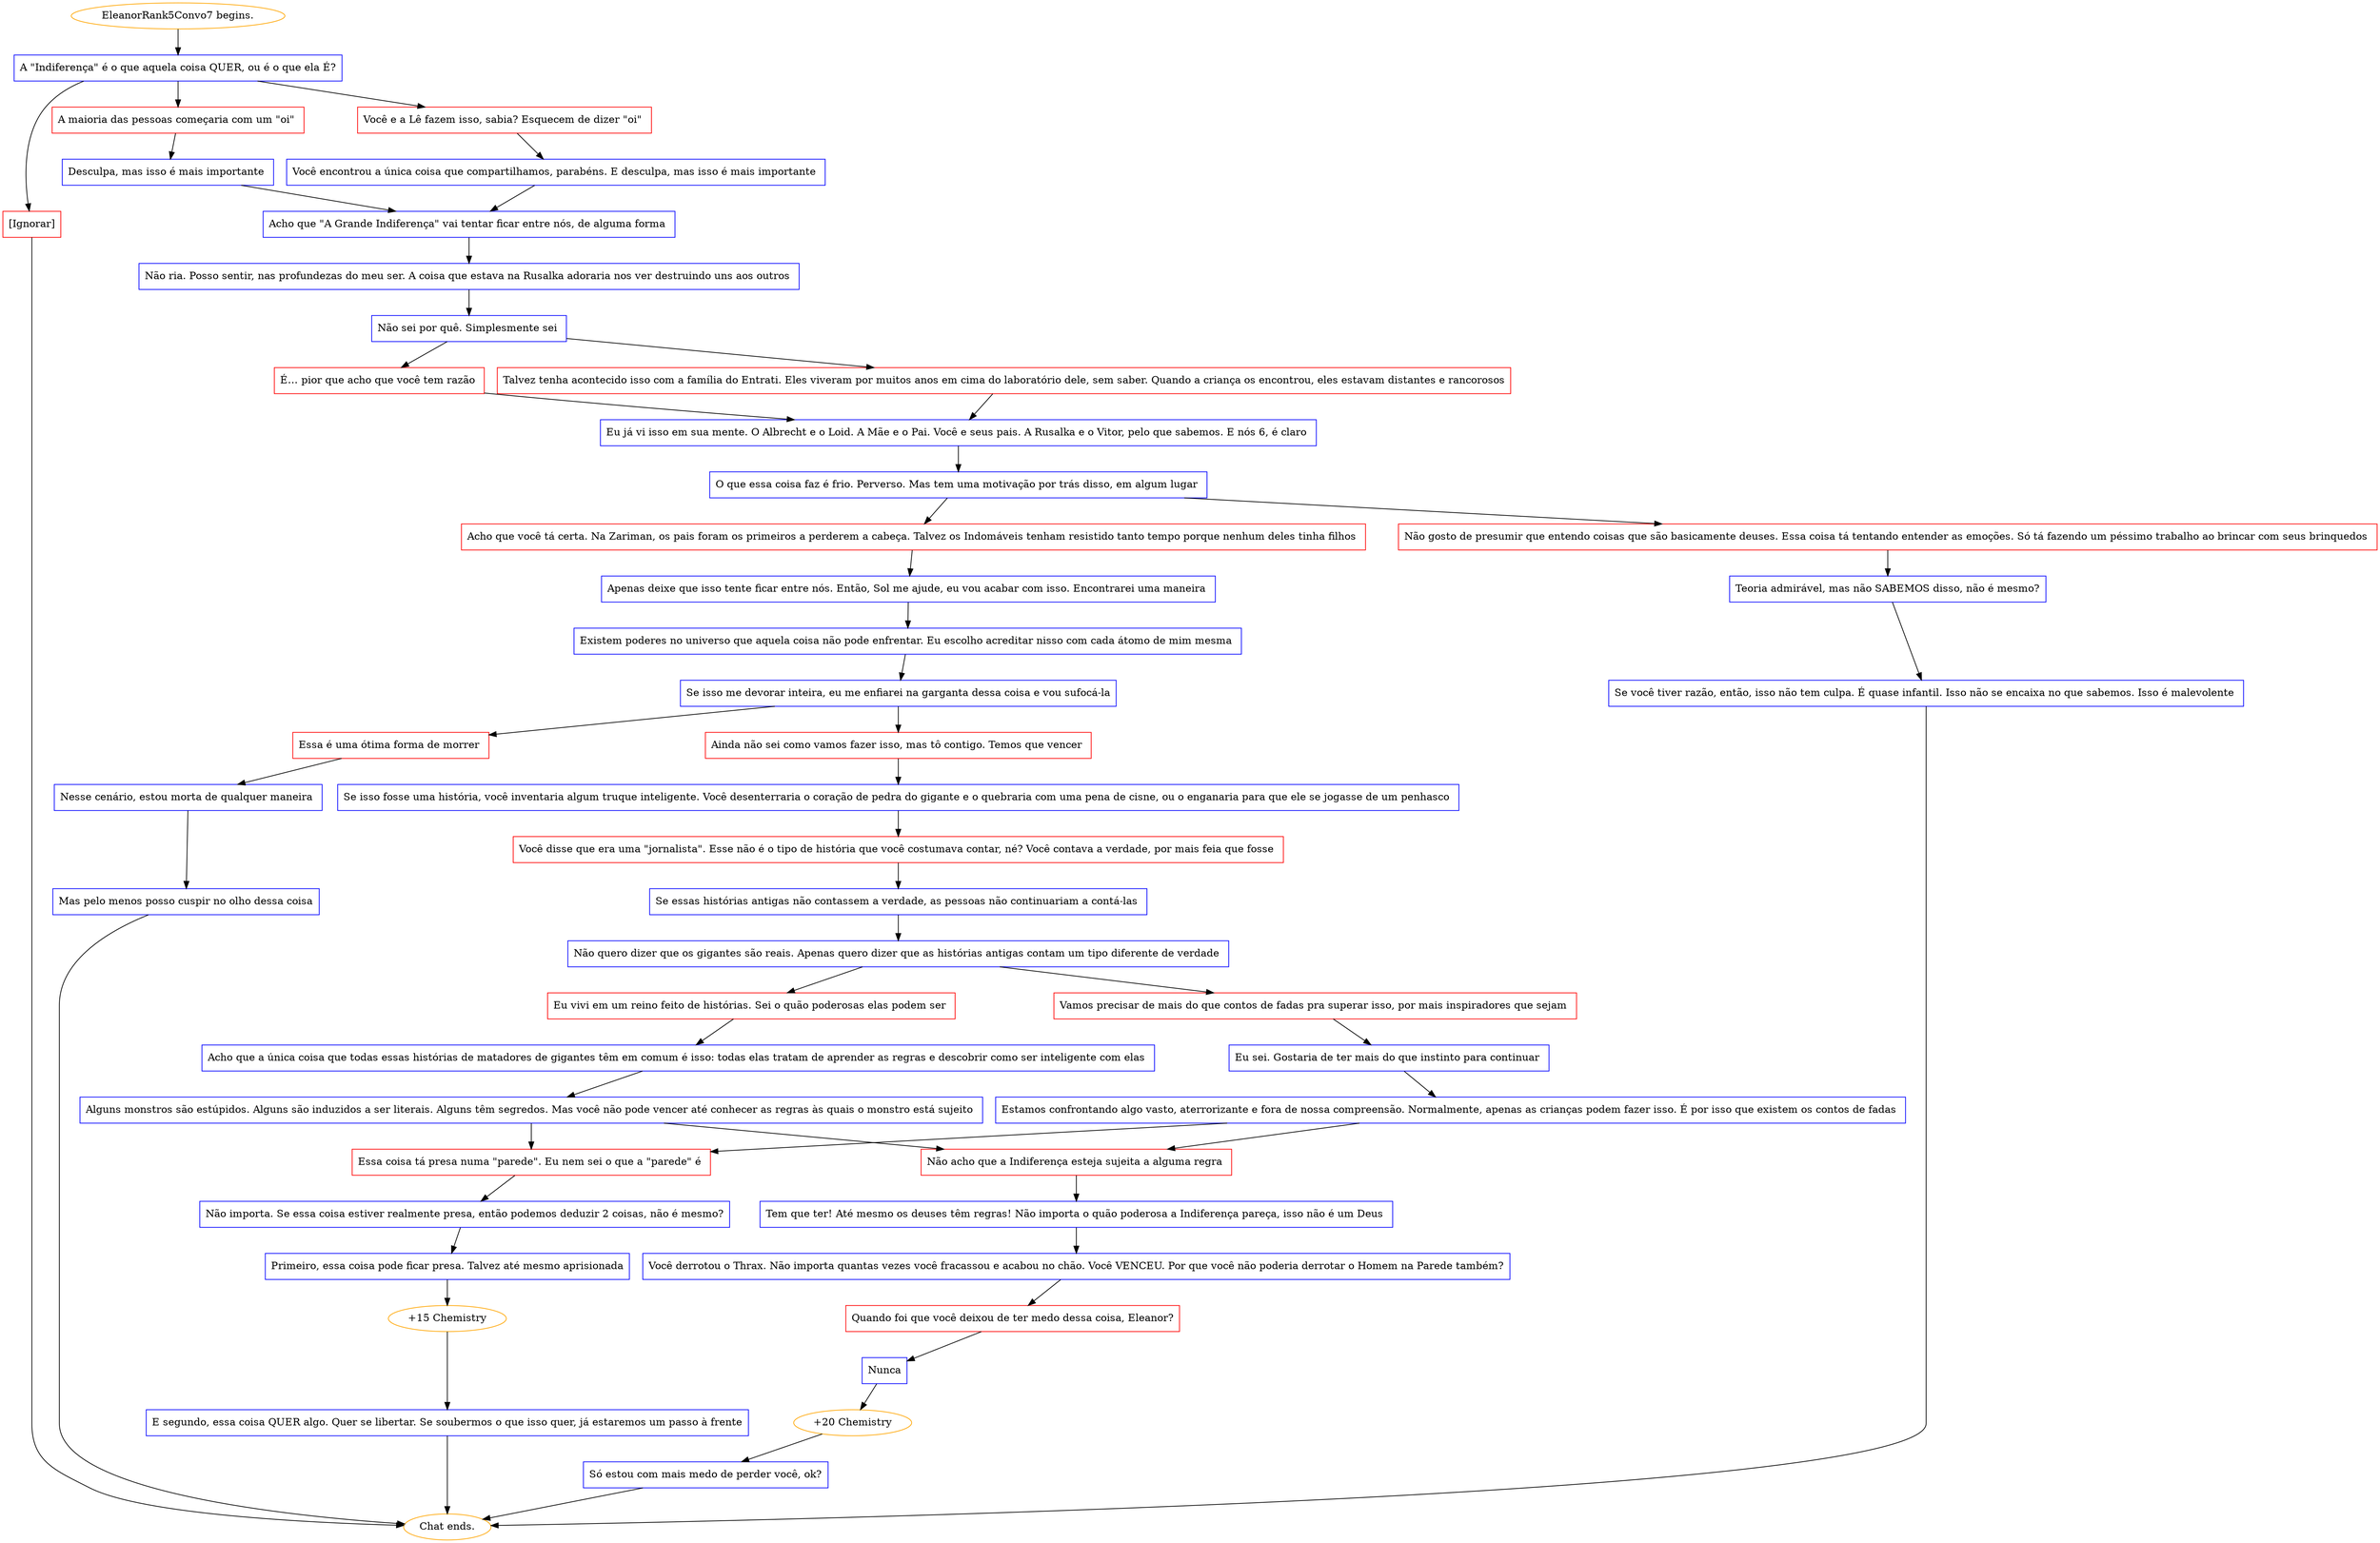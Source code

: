 digraph {
	"EleanorRank5Convo7 begins." [color=orange];
		"EleanorRank5Convo7 begins." -> j1288405623;
	j1288405623 [label="A \"Indiferença\" é o que aquela coisa QUER, ou é o que ela É?",shape=box,color=blue];
		j1288405623 -> j2750555404;
		j1288405623 -> j3534264459;
		j1288405623 -> j1678137900;
	j2750555404 [label="Você e a Lê fazem isso, sabia? Esquecem de dizer \"oi\" ",shape=box,color=red];
		j2750555404 -> j2813022111;
	j3534264459 [label="A maioria das pessoas começaria com um \"oi\" ",shape=box,color=red];
		j3534264459 -> j301706351;
	j1678137900 [label="[Ignorar]",shape=box,color=red];
		j1678137900 -> "Chat ends.";
	j2813022111 [label="Você encontrou a única coisa que compartilhamos, parabéns. E desculpa, mas isso é mais importante ",shape=box,color=blue];
		j2813022111 -> j4091753423;
	j301706351 [label="Desculpa, mas isso é mais importante ",shape=box,color=blue];
		j301706351 -> j4091753423;
	"Chat ends." [color=orange];
	j4091753423 [label="Acho que \"A Grande Indiferença\" vai tentar ficar entre nós, de alguma forma ",shape=box,color=blue];
		j4091753423 -> j2928805895;
	j2928805895 [label="Não ria. Posso sentir, nas profundezas do meu ser. A coisa que estava na Rusalka adoraria nos ver destruindo uns aos outros ",shape=box,color=blue];
		j2928805895 -> j4071251450;
	j4071251450 [label="Não sei por quê. Simplesmente sei ",shape=box,color=blue];
		j4071251450 -> j390690177;
		j4071251450 -> j2130923116;
	j390690177 [label="É… pior que acho que você tem razão ",shape=box,color=red];
		j390690177 -> j4011131930;
	j2130923116 [label="Talvez tenha acontecido isso com a família do Entrati. Eles viveram por muitos anos em cima do laboratório dele, sem saber. Quando a criança os encontrou, eles estavam distantes e rancorosos",shape=box,color=red];
		j2130923116 -> j4011131930;
	j4011131930 [label="Eu já vi isso em sua mente. O Albrecht e o Loid. A Mãe e o Pai. Você e seus pais. A Rusalka e o Vitor, pelo que sabemos. E nós 6, é claro ",shape=box,color=blue];
		j4011131930 -> j414849326;
	j414849326 [label="O que essa coisa faz é frio. Perverso. Mas tem uma motivação por trás disso, em algum lugar ",shape=box,color=blue];
		j414849326 -> j664776571;
		j414849326 -> j1146315202;
	j664776571 [label="Acho que você tá certa. Na Zariman, os pais foram os primeiros a perderem a cabeça. Talvez os Indomáveis tenham resistido tanto tempo porque nenhum deles tinha filhos ",shape=box,color=red];
		j664776571 -> j798038805;
	j1146315202 [label="Não gosto de presumir que entendo coisas que são basicamente deuses. Essa coisa tá tentando entender as emoções. Só tá fazendo um péssimo trabalho ao brincar com seus brinquedos ",shape=box,color=red];
		j1146315202 -> j2071704513;
	j798038805 [label="Apenas deixe que isso tente ficar entre nós. Então, Sol me ajude, eu vou acabar com isso. Encontrarei uma maneira ",shape=box,color=blue];
		j798038805 -> j1518603693;
	j2071704513 [label="Teoria admirável, mas não SABEMOS disso, não é mesmo?",shape=box,color=blue];
		j2071704513 -> j2682363341;
	j1518603693 [label="Existem poderes no universo que aquela coisa não pode enfrentar. Eu escolho acreditar nisso com cada átomo de mim mesma ",shape=box,color=blue];
		j1518603693 -> j3015478745;
	j2682363341 [label="Se você tiver razão, então, isso não tem culpa. É quase infantil. Isso não se encaixa no que sabemos. Isso é malevolente ",shape=box,color=blue];
		j2682363341 -> "Chat ends.";
	j3015478745 [label="Se isso me devorar inteira, eu me enfiarei na garganta dessa coisa e vou sufocá-la",shape=box,color=blue];
		j3015478745 -> j600116320;
		j3015478745 -> j263369659;
	j600116320 [label="Essa é uma ótima forma de morrer ",shape=box,color=red];
		j600116320 -> j735780840;
	j263369659 [label="Ainda não sei como vamos fazer isso, mas tô contigo. Temos que vencer ",shape=box,color=red];
		j263369659 -> j2613287815;
	j735780840 [label="Nesse cenário, estou morta de qualquer maneira ",shape=box,color=blue];
		j735780840 -> j4225540334;
	j2613287815 [label="Se isso fosse uma história, você inventaria algum truque inteligente. Você desenterraria o coração de pedra do gigante e o quebraria com uma pena de cisne, ou o enganaria para que ele se jogasse de um penhasco ",shape=box,color=blue];
		j2613287815 -> j3946781206;
	j4225540334 [label="Mas pelo menos posso cuspir no olho dessa coisa",shape=box,color=blue];
		j4225540334 -> "Chat ends.";
	j3946781206 [label="Você disse que era uma \"jornalista\". Esse não é o tipo de história que você costumava contar, né? Você contava a verdade, por mais feia que fosse ",shape=box,color=red];
		j3946781206 -> j815308484;
	j815308484 [label="Se essas histórias antigas não contassem a verdade, as pessoas não continuariam a contá-las ",shape=box,color=blue];
		j815308484 -> j2649569405;
	j2649569405 [label="Não quero dizer que os gigantes são reais. Apenas quero dizer que as histórias antigas contam um tipo diferente de verdade ",shape=box,color=blue];
		j2649569405 -> j2210709269;
		j2649569405 -> j1548361800;
	j2210709269 [label="Vamos precisar de mais do que contos de fadas pra superar isso, por mais inspiradores que sejam ",shape=box,color=red];
		j2210709269 -> j1016133938;
	j1548361800 [label="Eu vivi em um reino feito de histórias. Sei o quão poderosas elas podem ser ",shape=box,color=red];
		j1548361800 -> j4180342658;
	j1016133938 [label="Eu sei. Gostaria de ter mais do que instinto para continuar ",shape=box,color=blue];
		j1016133938 -> j3721215836;
	j4180342658 [label="Acho que a única coisa que todas essas histórias de matadores de gigantes têm em comum é isso: todas elas tratam de aprender as regras e descobrir como ser inteligente com elas ",shape=box,color=blue];
		j4180342658 -> j2275788332;
	j3721215836 [label="Estamos confrontando algo vasto, aterrorizante e fora de nossa compreensão. Normalmente, apenas as crianças podem fazer isso. É por isso que existem os contos de fadas ",shape=box,color=blue];
		j3721215836 -> j3422539221;
		j3721215836 -> j527826755;
	j2275788332 [label="Alguns monstros são estúpidos. Alguns são induzidos a ser literais. Alguns têm segredos. Mas você não pode vencer até conhecer as regras às quais o monstro está sujeito ",shape=box,color=blue];
		j2275788332 -> j3422539221;
		j2275788332 -> j527826755;
	j3422539221 [label="Essa coisa tá presa numa \"parede\". Eu nem sei o que a \"parede\" é ",shape=box,color=red];
		j3422539221 -> j1089027425;
	j527826755 [label="Não acho que a Indiferença esteja sujeita a alguma regra ",shape=box,color=red];
		j527826755 -> j2361905797;
	j1089027425 [label="Não importa. Se essa coisa estiver realmente presa, então podemos deduzir 2 coisas, não é mesmo?",shape=box,color=blue];
		j1089027425 -> j1847967106;
	j2361905797 [label="Tem que ter! Até mesmo os deuses têm regras! Não importa o quão poderosa a Indiferença pareça, isso não é um Deus ",shape=box,color=blue];
		j2361905797 -> j832742300;
	j1847967106 [label="Primeiro, essa coisa pode ficar presa. Talvez até mesmo aprisionada",shape=box,color=blue];
		j1847967106 -> j3800631743;
	j832742300 [label="Você derrotou o Thrax. Não importa quantas vezes você fracassou e acabou no chão. Você VENCEU. Por que você não poderia derrotar o Homem na Parede também?",shape=box,color=blue];
		j832742300 -> j2994835229;
	j3800631743 [label="+15 Chemistry",color=orange];
		j3800631743 -> j220338005;
	j2994835229 [label="Quando foi que você deixou de ter medo dessa coisa, Eleanor?",shape=box,color=red];
		j2994835229 -> j2455744253;
	j220338005 [label="E segundo, essa coisa QUER algo. Quer se libertar. Se soubermos o que isso quer, já estaremos um passo à frente",shape=box,color=blue];
		j220338005 -> "Chat ends.";
	j2455744253 [label="Nunca",shape=box,color=blue];
		j2455744253 -> j2394438564;
	j2394438564 [label="+20 Chemistry",color=orange];
		j2394438564 -> j1867586794;
	j1867586794 [label="Só estou com mais medo de perder você, ok?",shape=box,color=blue];
		j1867586794 -> "Chat ends.";
}